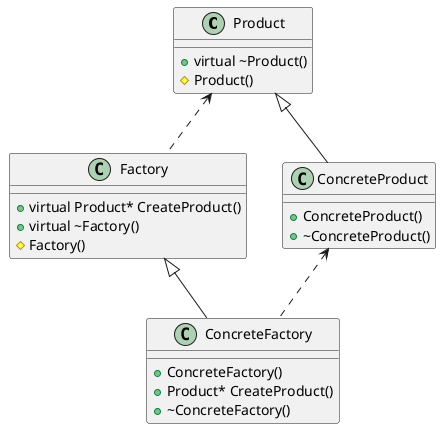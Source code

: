@startuml Factory

class Product{
    + virtual ~Product()
    # Product()
}

class ConcreteProduct{
    + ConcreteProduct()
    + ~ConcreteProduct()
}



class Factory{
    + virtual Product* CreateProduct()
    + virtual ~Factory()
    # Factory()
}

class ConcreteFactory{
    + ConcreteFactory()
    + Product* CreateProduct()
    + ~ConcreteFactory()
}

ConcreteFactory .up.> ConcreteProduct
ConcreteProduct -up-|> Product
Factory .left.> Product
ConcreteFactory -up-|> Factory

'排版'

'ConcreteFactory -up-> Product
'ConcreteProduct -up-> Product

@enduml